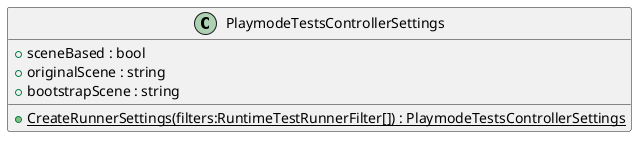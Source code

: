 @startuml
class PlaymodeTestsControllerSettings {
    + sceneBased : bool
    + originalScene : string
    + bootstrapScene : string
    + {static} CreateRunnerSettings(filters:RuntimeTestRunnerFilter[]) : PlaymodeTestsControllerSettings
}
@enduml
